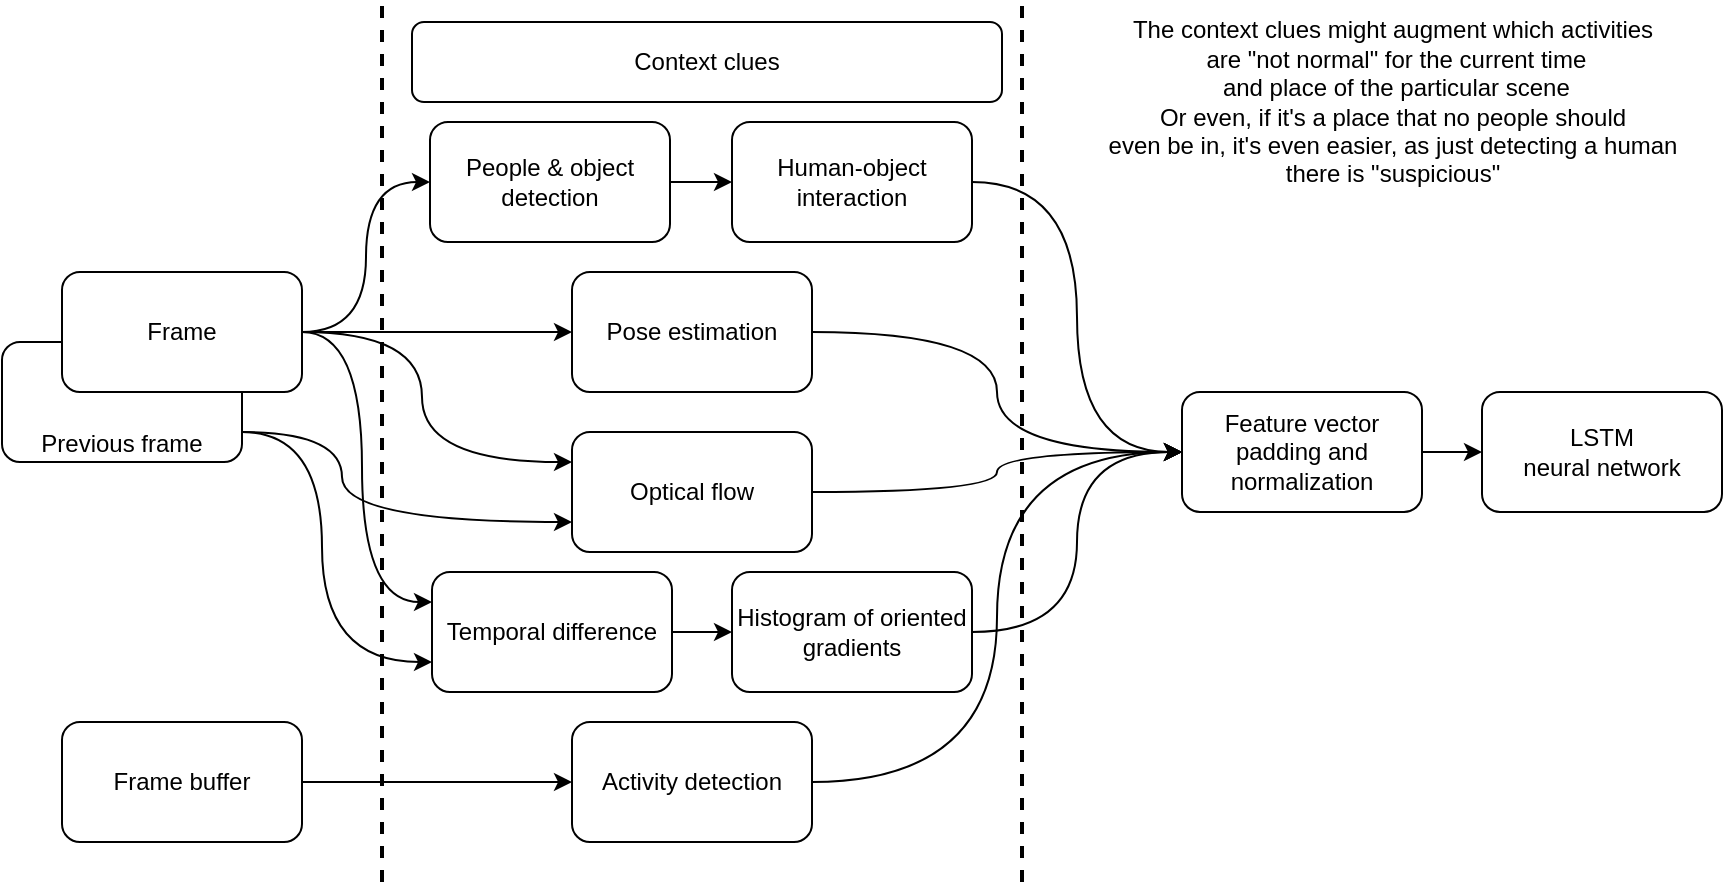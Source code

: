 <mxfile version="24.7.6">
  <diagram name="Page-1" id="2pYWSlo5MJatezJthjYo">
    <mxGraphModel dx="1242" dy="1995" grid="1" gridSize="10" guides="1" tooltips="1" connect="1" arrows="1" fold="1" page="1" pageScale="1" pageWidth="827" pageHeight="1169" math="0" shadow="0">
      <root>
        <mxCell id="0" />
        <mxCell id="1" parent="0" />
        <mxCell id="werA4xY03iRnXw5hfd-Q-1" style="edgeStyle=orthogonalEdgeStyle;rounded=0;orthogonalLoop=1;jettySize=auto;html=1;entryX=0;entryY=0.5;entryDx=0;entryDy=0;" edge="1" parent="1" source="sSXccHsvcKDtockBLD8j-4" target="sSXccHsvcKDtockBLD8j-17">
          <mxGeometry relative="1" as="geometry" />
        </mxCell>
        <mxCell id="sSXccHsvcKDtockBLD8j-4" value="People &amp;amp; object detection" style="rounded=1;whiteSpace=wrap;html=1;" parent="1" vertex="1">
          <mxGeometry x="354" width="120" height="60" as="geometry" />
        </mxCell>
        <mxCell id="sSXccHsvcKDtockBLD8j-5" style="edgeStyle=orthogonalEdgeStyle;rounded=0;orthogonalLoop=1;jettySize=auto;html=1;entryX=0;entryY=0.5;entryDx=0;entryDy=0;curved=1;" parent="1" source="sSXccHsvcKDtockBLD8j-6" target="sSXccHsvcKDtockBLD8j-30" edge="1">
          <mxGeometry relative="1" as="geometry" />
        </mxCell>
        <mxCell id="sSXccHsvcKDtockBLD8j-6" value="Optical flow" style="rounded=1;whiteSpace=wrap;html=1;" parent="1" vertex="1">
          <mxGeometry x="425" y="155" width="120" height="60" as="geometry" />
        </mxCell>
        <mxCell id="sSXccHsvcKDtockBLD8j-7" style="edgeStyle=orthogonalEdgeStyle;rounded=0;orthogonalLoop=1;jettySize=auto;html=1;entryX=0;entryY=0.5;entryDx=0;entryDy=0;" parent="1" source="sSXccHsvcKDtockBLD8j-8" target="sSXccHsvcKDtockBLD8j-10" edge="1">
          <mxGeometry relative="1" as="geometry" />
        </mxCell>
        <mxCell id="sSXccHsvcKDtockBLD8j-8" value="Temporal difference" style="rounded=1;whiteSpace=wrap;html=1;" parent="1" vertex="1">
          <mxGeometry x="355" y="225" width="120" height="60" as="geometry" />
        </mxCell>
        <mxCell id="sSXccHsvcKDtockBLD8j-9" style="edgeStyle=orthogonalEdgeStyle;rounded=0;orthogonalLoop=1;jettySize=auto;html=1;entryX=0;entryY=0.5;entryDx=0;entryDy=0;curved=1;" parent="1" source="sSXccHsvcKDtockBLD8j-10" target="sSXccHsvcKDtockBLD8j-30" edge="1">
          <mxGeometry relative="1" as="geometry" />
        </mxCell>
        <mxCell id="sSXccHsvcKDtockBLD8j-10" value="Histogram of oriented gradients" style="rounded=1;whiteSpace=wrap;html=1;" parent="1" vertex="1">
          <mxGeometry x="505" y="225" width="120" height="60" as="geometry" />
        </mxCell>
        <mxCell id="sSXccHsvcKDtockBLD8j-11" style="edgeStyle=orthogonalEdgeStyle;rounded=0;orthogonalLoop=1;jettySize=auto;html=1;entryX=0;entryY=0.5;entryDx=0;entryDy=0;curved=1;" parent="1" source="sSXccHsvcKDtockBLD8j-12" target="sSXccHsvcKDtockBLD8j-30" edge="1">
          <mxGeometry relative="1" as="geometry" />
        </mxCell>
        <mxCell id="sSXccHsvcKDtockBLD8j-12" value="&lt;div&gt;Pose estimation&lt;/div&gt;" style="rounded=1;whiteSpace=wrap;html=1;" parent="1" vertex="1">
          <mxGeometry x="425" y="75" width="120" height="60" as="geometry" />
        </mxCell>
        <mxCell id="sSXccHsvcKDtockBLD8j-13" value="LSTM&lt;div&gt;neural network&lt;/div&gt;" style="rounded=1;whiteSpace=wrap;html=1;" parent="1" vertex="1">
          <mxGeometry x="880" y="135" width="120" height="60" as="geometry" />
        </mxCell>
        <mxCell id="sSXccHsvcKDtockBLD8j-14" style="edgeStyle=orthogonalEdgeStyle;rounded=0;orthogonalLoop=1;jettySize=auto;html=1;entryX=0;entryY=0.5;entryDx=0;entryDy=0;curved=1;" parent="1" source="sSXccHsvcKDtockBLD8j-15" target="sSXccHsvcKDtockBLD8j-30" edge="1">
          <mxGeometry relative="1" as="geometry" />
        </mxCell>
        <mxCell id="sSXccHsvcKDtockBLD8j-15" value="Activity detection" style="rounded=1;whiteSpace=wrap;html=1;" parent="1" vertex="1">
          <mxGeometry x="425" y="300" width="120" height="60" as="geometry" />
        </mxCell>
        <mxCell id="sSXccHsvcKDtockBLD8j-16" style="edgeStyle=orthogonalEdgeStyle;rounded=0;orthogonalLoop=1;jettySize=auto;html=1;entryX=0;entryY=0.5;entryDx=0;entryDy=0;curved=1;" parent="1" source="sSXccHsvcKDtockBLD8j-17" target="sSXccHsvcKDtockBLD8j-30" edge="1">
          <mxGeometry relative="1" as="geometry" />
        </mxCell>
        <mxCell id="sSXccHsvcKDtockBLD8j-17" value="Human-object interaction" style="rounded=1;whiteSpace=wrap;html=1;" parent="1" vertex="1">
          <mxGeometry x="505" width="120" height="60" as="geometry" />
        </mxCell>
        <mxCell id="sSXccHsvcKDtockBLD8j-18" value="Context clues" style="rounded=1;whiteSpace=wrap;html=1;" parent="1" vertex="1">
          <mxGeometry x="345" y="-50" width="295" height="40" as="geometry" />
        </mxCell>
        <mxCell id="sSXccHsvcKDtockBLD8j-19" value="&lt;div&gt;The context clues might augment which activities&lt;/div&gt;&lt;div&gt;&amp;nbsp;are &quot;not normal&quot; for the current time&lt;/div&gt;&lt;div&gt;&amp;nbsp;and place of the particular scene&lt;br&gt;Or even, if it&#39;s a place that no people should&lt;/div&gt;&lt;div&gt;even be in, it&#39;s even easier, as just detecting a human&lt;/div&gt;&lt;div&gt;there is &quot;suspicious&quot;&lt;br&gt;&lt;/div&gt;" style="text;html=1;align=center;verticalAlign=middle;resizable=0;points=[];autosize=1;strokeColor=none;fillColor=none;" parent="1" vertex="1">
          <mxGeometry x="680" y="-60" width="310" height="100" as="geometry" />
        </mxCell>
        <mxCell id="sSXccHsvcKDtockBLD8j-20" style="edgeStyle=orthogonalEdgeStyle;rounded=0;orthogonalLoop=1;jettySize=auto;html=1;entryX=0;entryY=0.75;entryDx=0;entryDy=0;exitX=1;exitY=0.75;exitDx=0;exitDy=0;curved=1;" parent="1" source="sSXccHsvcKDtockBLD8j-22" target="sSXccHsvcKDtockBLD8j-6" edge="1">
          <mxGeometry relative="1" as="geometry">
            <Array as="points">
              <mxPoint x="310" y="155" />
              <mxPoint x="310" y="200" />
            </Array>
          </mxGeometry>
        </mxCell>
        <mxCell id="sSXccHsvcKDtockBLD8j-21" style="edgeStyle=orthogonalEdgeStyle;rounded=0;orthogonalLoop=1;jettySize=auto;html=1;entryX=0;entryY=0.75;entryDx=0;entryDy=0;exitX=1;exitY=0.75;exitDx=0;exitDy=0;curved=1;" parent="1" source="sSXccHsvcKDtockBLD8j-22" target="sSXccHsvcKDtockBLD8j-8" edge="1">
          <mxGeometry relative="1" as="geometry">
            <Array as="points">
              <mxPoint x="300" y="155" />
              <mxPoint x="300" y="270" />
            </Array>
          </mxGeometry>
        </mxCell>
        <mxCell id="sSXccHsvcKDtockBLD8j-22" value="Previous frame" style="rounded=1;whiteSpace=wrap;html=1;verticalAlign=bottom;horizontal=1;" parent="1" vertex="1">
          <mxGeometry x="140" y="110" width="120" height="60" as="geometry" />
        </mxCell>
        <mxCell id="sSXccHsvcKDtockBLD8j-23" style="edgeStyle=orthogonalEdgeStyle;rounded=0;orthogonalLoop=1;jettySize=auto;html=1;entryX=0;entryY=0.5;entryDx=0;entryDy=0;curved=1;" parent="1" source="sSXccHsvcKDtockBLD8j-26" target="sSXccHsvcKDtockBLD8j-4" edge="1">
          <mxGeometry relative="1" as="geometry" />
        </mxCell>
        <mxCell id="sSXccHsvcKDtockBLD8j-24" style="edgeStyle=orthogonalEdgeStyle;rounded=0;orthogonalLoop=1;jettySize=auto;html=1;entryX=0;entryY=0.25;entryDx=0;entryDy=0;curved=1;" parent="1" source="sSXccHsvcKDtockBLD8j-26" target="sSXccHsvcKDtockBLD8j-6" edge="1">
          <mxGeometry relative="1" as="geometry">
            <Array as="points">
              <mxPoint x="350" y="105" />
              <mxPoint x="350" y="170" />
            </Array>
          </mxGeometry>
        </mxCell>
        <mxCell id="sSXccHsvcKDtockBLD8j-25" style="edgeStyle=orthogonalEdgeStyle;rounded=0;orthogonalLoop=1;jettySize=auto;html=1;entryX=0;entryY=0.25;entryDx=0;entryDy=0;curved=1;" parent="1" source="sSXccHsvcKDtockBLD8j-26" target="sSXccHsvcKDtockBLD8j-8" edge="1">
          <mxGeometry relative="1" as="geometry">
            <Array as="points">
              <mxPoint x="320" y="105" />
              <mxPoint x="320" y="240" />
            </Array>
          </mxGeometry>
        </mxCell>
        <mxCell id="werA4xY03iRnXw5hfd-Q-2" style="edgeStyle=orthogonalEdgeStyle;rounded=0;orthogonalLoop=1;jettySize=auto;html=1;entryX=0;entryY=0.5;entryDx=0;entryDy=0;" edge="1" parent="1" source="sSXccHsvcKDtockBLD8j-26" target="sSXccHsvcKDtockBLD8j-12">
          <mxGeometry relative="1" as="geometry" />
        </mxCell>
        <mxCell id="sSXccHsvcKDtockBLD8j-26" value="Frame" style="rounded=1;whiteSpace=wrap;html=1;" parent="1" vertex="1">
          <mxGeometry x="170" y="75" width="120" height="60" as="geometry" />
        </mxCell>
        <mxCell id="sSXccHsvcKDtockBLD8j-27" style="edgeStyle=orthogonalEdgeStyle;rounded=0;orthogonalLoop=1;jettySize=auto;html=1;entryX=0;entryY=0.5;entryDx=0;entryDy=0;" parent="1" source="sSXccHsvcKDtockBLD8j-28" target="sSXccHsvcKDtockBLD8j-15" edge="1">
          <mxGeometry relative="1" as="geometry" />
        </mxCell>
        <mxCell id="sSXccHsvcKDtockBLD8j-28" value="Frame buffer" style="rounded=1;whiteSpace=wrap;html=1;" parent="1" vertex="1">
          <mxGeometry x="170" y="300" width="120" height="60" as="geometry" />
        </mxCell>
        <mxCell id="sSXccHsvcKDtockBLD8j-29" style="edgeStyle=orthogonalEdgeStyle;rounded=0;orthogonalLoop=1;jettySize=auto;html=1;entryX=0;entryY=0.5;entryDx=0;entryDy=0;" parent="1" source="sSXccHsvcKDtockBLD8j-30" target="sSXccHsvcKDtockBLD8j-13" edge="1">
          <mxGeometry relative="1" as="geometry" />
        </mxCell>
        <mxCell id="sSXccHsvcKDtockBLD8j-30" value="Feature vector padding and normalization" style="rounded=1;whiteSpace=wrap;html=1;" parent="1" vertex="1">
          <mxGeometry x="730" y="135" width="120" height="60" as="geometry" />
        </mxCell>
        <mxCell id="sSXccHsvcKDtockBLD8j-31" value="" style="endArrow=none;dashed=1;html=1;rounded=0;strokeWidth=2;" parent="1" edge="1">
          <mxGeometry width="50" height="50" relative="1" as="geometry">
            <mxPoint x="330" y="380" as="sourcePoint" />
            <mxPoint x="330" y="-60" as="targetPoint" />
          </mxGeometry>
        </mxCell>
        <mxCell id="sSXccHsvcKDtockBLD8j-33" value="" style="endArrow=none;dashed=1;html=1;rounded=0;strokeWidth=2;" parent="1" edge="1">
          <mxGeometry width="50" height="50" relative="1" as="geometry">
            <mxPoint x="650" y="380" as="sourcePoint" />
            <mxPoint x="650" y="-60" as="targetPoint" />
          </mxGeometry>
        </mxCell>
      </root>
    </mxGraphModel>
  </diagram>
</mxfile>
